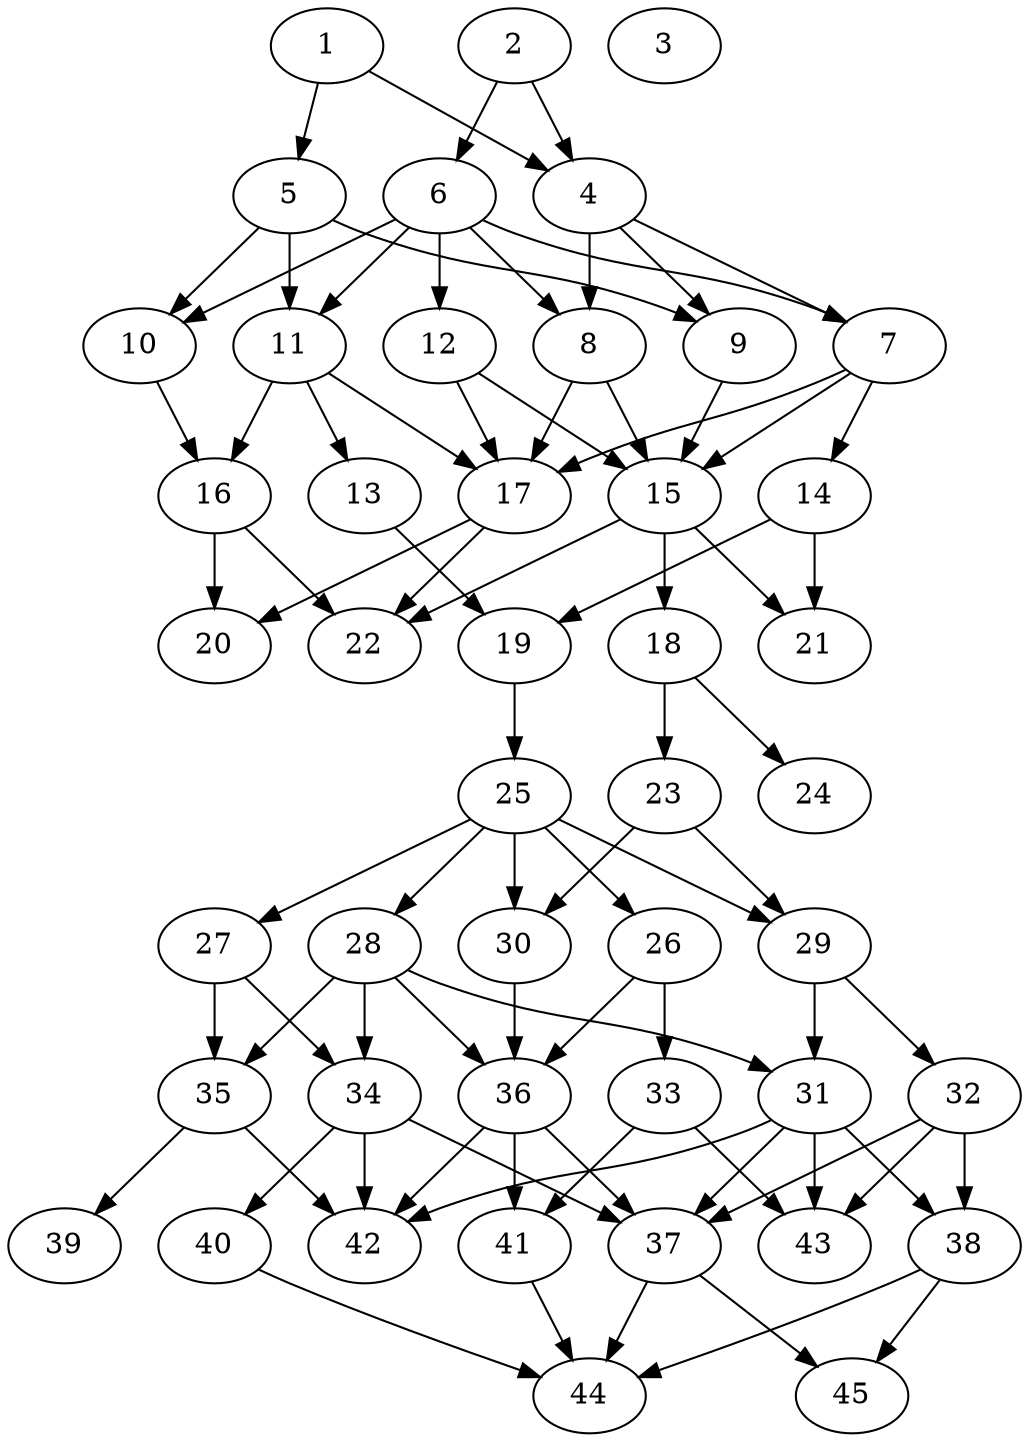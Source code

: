 // DAG automatically generated by daggen at Tue Aug  6 16:31:44 2019
// ./daggen --dot -n 45 --ccr 0.4 --fat 0.5 --regular 0.5 --density 0.6 --mindata 5242880 --maxdata 52428800 
digraph G {
  1 [size="66990080", alpha="0.03", expect_size="26796032"] 
  1 -> 4 [size ="26796032"]
  1 -> 5 [size ="26796032"]
  2 [size="66032640", alpha="0.14", expect_size="26413056"] 
  2 -> 4 [size ="26413056"]
  2 -> 6 [size ="26413056"]
  3 [size="39306240", alpha="0.18", expect_size="15722496"] 
  4 [size="40309760", alpha="0.08", expect_size="16123904"] 
  4 -> 7 [size ="16123904"]
  4 -> 8 [size ="16123904"]
  4 -> 9 [size ="16123904"]
  5 [size="122600960", alpha="0.04", expect_size="49040384"] 
  5 -> 9 [size ="49040384"]
  5 -> 10 [size ="49040384"]
  5 -> 11 [size ="49040384"]
  6 [size="97361920", alpha="0.03", expect_size="38944768"] 
  6 -> 7 [size ="38944768"]
  6 -> 8 [size ="38944768"]
  6 -> 10 [size ="38944768"]
  6 -> 11 [size ="38944768"]
  6 -> 12 [size ="38944768"]
  7 [size="70528000", alpha="0.02", expect_size="28211200"] 
  7 -> 14 [size ="28211200"]
  7 -> 15 [size ="28211200"]
  7 -> 17 [size ="28211200"]
  8 [size="88023040", alpha="0.13", expect_size="35209216"] 
  8 -> 15 [size ="35209216"]
  8 -> 17 [size ="35209216"]
  9 [size="29040640", alpha="0.14", expect_size="11616256"] 
  9 -> 15 [size ="11616256"]
  10 [size="77447680", alpha="0.09", expect_size="30979072"] 
  10 -> 16 [size ="30979072"]
  11 [size="32217600", alpha="0.09", expect_size="12887040"] 
  11 -> 13 [size ="12887040"]
  11 -> 16 [size ="12887040"]
  11 -> 17 [size ="12887040"]
  12 [size="49502720", alpha="0.11", expect_size="19801088"] 
  12 -> 15 [size ="19801088"]
  12 -> 17 [size ="19801088"]
  13 [size="13401600", alpha="0.03", expect_size="5360640"] 
  13 -> 19 [size ="5360640"]
  14 [size="120404480", alpha="0.12", expect_size="48161792"] 
  14 -> 19 [size ="48161792"]
  14 -> 21 [size ="48161792"]
  15 [size="48268800", alpha="0.15", expect_size="19307520"] 
  15 -> 18 [size ="19307520"]
  15 -> 21 [size ="19307520"]
  15 -> 22 [size ="19307520"]
  16 [size="72197120", alpha="0.15", expect_size="28878848"] 
  16 -> 20 [size ="28878848"]
  16 -> 22 [size ="28878848"]
  17 [size="90452480", alpha="0.06", expect_size="36180992"] 
  17 -> 20 [size ="36180992"]
  17 -> 22 [size ="36180992"]
  18 [size="101657600", alpha="0.18", expect_size="40663040"] 
  18 -> 23 [size ="40663040"]
  18 -> 24 [size ="40663040"]
  19 [size="62558720", alpha="0.17", expect_size="25023488"] 
  19 -> 25 [size ="25023488"]
  20 [size="29775360", alpha="0.08", expect_size="11910144"] 
  21 [size="79994880", alpha="0.09", expect_size="31997952"] 
  22 [size="13424640", alpha="0.18", expect_size="5369856"] 
  23 [size="79603200", alpha="0.12", expect_size="31841280"] 
  23 -> 29 [size ="31841280"]
  23 -> 30 [size ="31841280"]
  24 [size="94735360", alpha="0.11", expect_size="37894144"] 
  25 [size="49530880", alpha="0.08", expect_size="19812352"] 
  25 -> 26 [size ="19812352"]
  25 -> 27 [size ="19812352"]
  25 -> 28 [size ="19812352"]
  25 -> 29 [size ="19812352"]
  25 -> 30 [size ="19812352"]
  26 [size="21222400", alpha="0.19", expect_size="8488960"] 
  26 -> 33 [size ="8488960"]
  26 -> 36 [size ="8488960"]
  27 [size="111580160", alpha="0.20", expect_size="44632064"] 
  27 -> 34 [size ="44632064"]
  27 -> 35 [size ="44632064"]
  28 [size="30881280", alpha="0.14", expect_size="12352512"] 
  28 -> 31 [size ="12352512"]
  28 -> 34 [size ="12352512"]
  28 -> 35 [size ="12352512"]
  28 -> 36 [size ="12352512"]
  29 [size="20526080", alpha="0.10", expect_size="8210432"] 
  29 -> 31 [size ="8210432"]
  29 -> 32 [size ="8210432"]
  30 [size="122076160", alpha="0.17", expect_size="48830464"] 
  30 -> 36 [size ="48830464"]
  31 [size="54202880", alpha="0.08", expect_size="21681152"] 
  31 -> 37 [size ="21681152"]
  31 -> 38 [size ="21681152"]
  31 -> 42 [size ="21681152"]
  31 -> 43 [size ="21681152"]
  32 [size="106721280", alpha="0.05", expect_size="42688512"] 
  32 -> 37 [size ="42688512"]
  32 -> 38 [size ="42688512"]
  32 -> 43 [size ="42688512"]
  33 [size="96629760", alpha="0.01", expect_size="38651904"] 
  33 -> 41 [size ="38651904"]
  33 -> 43 [size ="38651904"]
  34 [size="50129920", alpha="0.16", expect_size="20051968"] 
  34 -> 37 [size ="20051968"]
  34 -> 40 [size ="20051968"]
  34 -> 42 [size ="20051968"]
  35 [size="112386560", alpha="0.17", expect_size="44954624"] 
  35 -> 39 [size ="44954624"]
  35 -> 42 [size ="44954624"]
  36 [size="39001600", alpha="0.08", expect_size="15600640"] 
  36 -> 37 [size ="15600640"]
  36 -> 41 [size ="15600640"]
  36 -> 42 [size ="15600640"]
  37 [size="32202240", alpha="0.12", expect_size="12880896"] 
  37 -> 44 [size ="12880896"]
  37 -> 45 [size ="12880896"]
  38 [size="31436800", alpha="0.12", expect_size="12574720"] 
  38 -> 44 [size ="12574720"]
  38 -> 45 [size ="12574720"]
  39 [size="111626240", alpha="0.19", expect_size="44650496"] 
  40 [size="52771840", alpha="0.09", expect_size="21108736"] 
  40 -> 44 [size ="21108736"]
  41 [size="37181440", alpha="0.11", expect_size="14872576"] 
  41 -> 44 [size ="14872576"]
  42 [size="83968000", alpha="0.13", expect_size="33587200"] 
  43 [size="111564800", alpha="0.06", expect_size="44625920"] 
  44 [size="120266240", alpha="0.12", expect_size="48106496"] 
  45 [size="99407360", alpha="0.05", expect_size="39762944"] 
}
